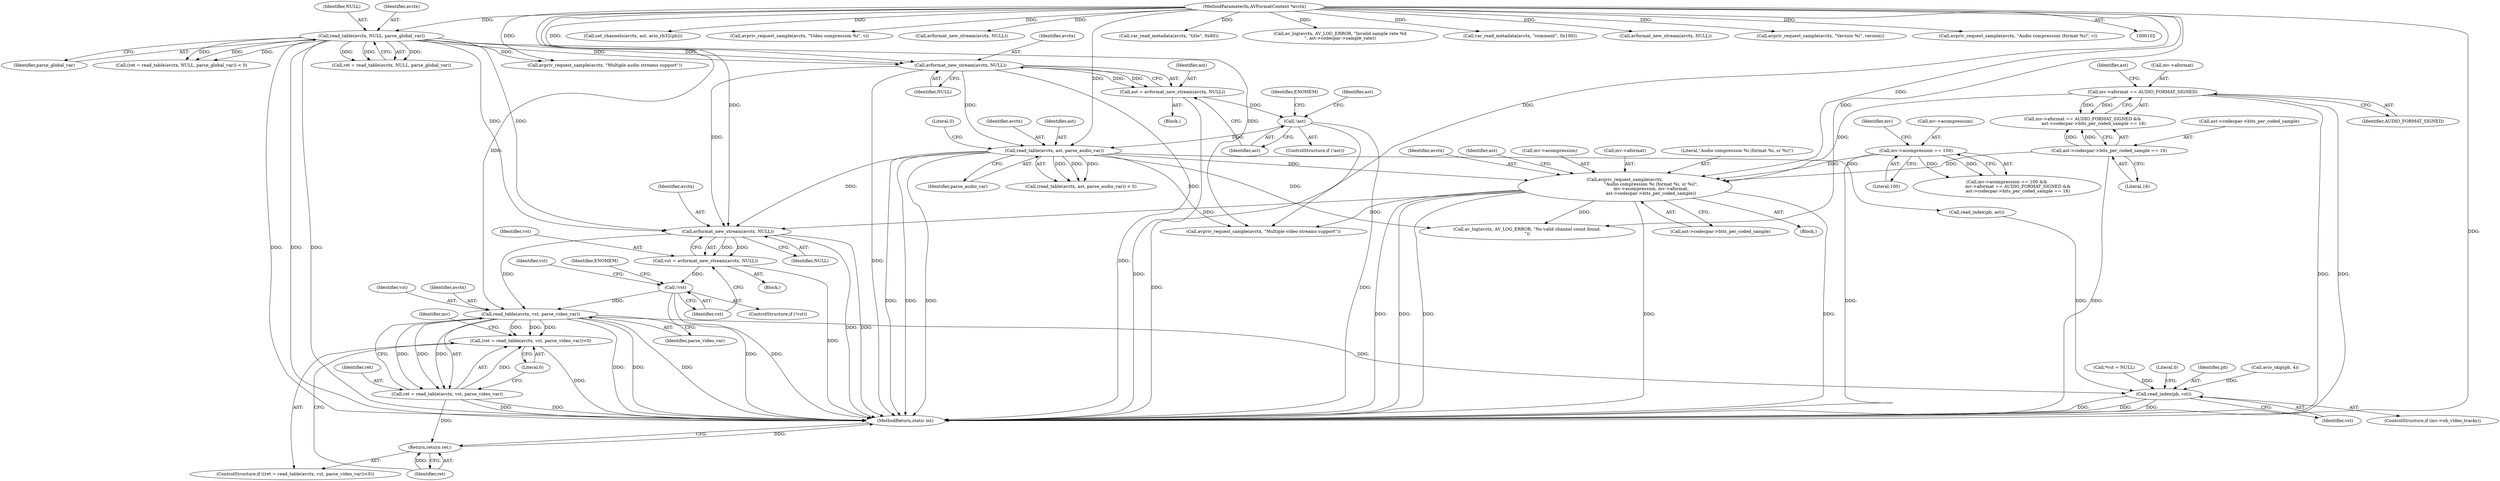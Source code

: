 digraph "0_FFmpeg_4f05e2e2dc1a89f38cd9f0960a6561083d714f1e@pointer" {
"1000574" [label="(Call,avformat_new_stream(avctx, NULL))"];
"1000436" [label="(Call,read_table(avctx, NULL, parse_global_var))"];
"1000103" [label="(MethodParameterIn,AVFormatContext *avctx)"];
"1000481" [label="(Call,read_table(avctx, ast, parse_audio_var))"];
"1000463" [label="(Call,avformat_new_stream(avctx, NULL))"];
"1000467" [label="(Call,!ast)"];
"1000461" [label="(Call,ast = avformat_new_stream(avctx, NULL))"];
"1000518" [label="(Call,avpriv_request_sample(avctx,\n                                      \"Audio compression %i (format %i, sr %i)\",\n                                      mv->acompression, mv->aformat,\n                                      ast->codecpar->bits_per_coded_sample))"];
"1000490" [label="(Call,mv->acompression == 100)"];
"1000496" [label="(Call,mv->aformat == AUDIO_FORMAT_SIGNED)"];
"1000501" [label="(Call,ast->codecpar->bits_per_coded_sample == 16)"];
"1000572" [label="(Call,vst = avformat_new_stream(avctx, NULL))"];
"1000578" [label="(Call,!vst)"];
"1000594" [label="(Call,read_table(avctx, vst, parse_video_var))"];
"1000591" [label="(Call,(ret = read_table(avctx, vst, parse_video_var))<0)"];
"1000592" [label="(Call,ret = read_table(avctx, vst, parse_video_var))"];
"1000599" [label="(Return,return ret;)"];
"1000612" [label="(Call,read_index(pb, vst))"];
"1000436" [label="(Call,read_table(avctx, NULL, parse_global_var))"];
"1000489" [label="(Call,mv->acompression == 100 &&\n                mv->aformat == AUDIO_FORMAT_SIGNED &&\n                ast->codecpar->bits_per_coded_sample == 16)"];
"1000577" [label="(ControlStructure,if (!vst))"];
"1000310" [label="(Call,set_channels(avctx, ast, avio_rb32(pb)))"];
"1000494" [label="(Literal,100)"];
"1000521" [label="(Call,mv->acompression)"];
"1000480" [label="(Call,(read_table(avctx, ast, parse_audio_var)) < 0)"];
"1000490" [label="(Call,mv->acompression == 100)"];
"1000582" [label="(Identifier,ENOMEM)"];
"1000586" [label="(Identifier,vst)"];
"1000475" [label="(Identifier,ast)"];
"1000434" [label="(Call,ret = read_table(avctx, NULL, parse_global_var))"];
"1000573" [label="(Identifier,vst)"];
"1000481" [label="(Call,read_table(avctx, ast, parse_audio_var))"];
"1000438" [label="(Identifier,NULL)"];
"1000460" [label="(Block,)"];
"1000576" [label="(Identifier,NULL)"];
"1000598" [label="(Literal,0)"];
"1000612" [label="(Call,read_index(pb, vst))"];
"1000572" [label="(Call,vst = avformat_new_stream(avctx, NULL))"];
"1000496" [label="(Call,mv->aformat == AUDIO_FORMAT_SIGNED)"];
"1000501" [label="(Call,ast->codecpar->bits_per_coded_sample == 16)"];
"1000613" [label="(Identifier,pb)"];
"1000524" [label="(Call,mv->aformat)"];
"1000468" [label="(Identifier,ast)"];
"1000226" [label="(Call,avpriv_request_sample(avctx, \"Video compression %i\", v))"];
"1000465" [label="(Identifier,NULL)"];
"1000593" [label="(Identifier,ret)"];
"1000520" [label="(Literal,\"Audio compression %i (format %i, sr %i)\")"];
"1000467" [label="(Call,!ast)"];
"1000597" [label="(Identifier,parse_video_var)"];
"1000450" [label="(Call,avpriv_request_sample(avctx, \"Multiple audio streams support\"))"];
"1000578" [label="(Call,!vst)"];
"1000548" [label="(Call,av_log(avctx, AV_LOG_ERROR, \"No valid channel count found.\n\"))"];
"1000147" [label="(Call,avformat_new_stream(avctx, NULL))"];
"1000429" [label="(Call,avio_skip(pb, 4))"];
"1000122" [label="(Call,*vst = NULL)"];
"1000561" [label="(Call,avpriv_request_sample(avctx, \"Multiple video streams support\"))"];
"1000463" [label="(Call,avformat_new_stream(avctx, NULL))"];
"1000624" [label="(Literal,0)"];
"1000483" [label="(Identifier,ast)"];
"1000519" [label="(Identifier,avctx)"];
"1000343" [label="(Call,var_read_metadata(avctx, \"title\", 0x80))"];
"1000595" [label="(Identifier,avctx)"];
"1000484" [label="(Identifier,parse_audio_var)"];
"1000461" [label="(Call,ast = avformat_new_stream(avctx, NULL))"];
"1000103" [label="(MethodParameterIn,AVFormatContext *avctx)"];
"1000591" [label="(Call,(ret = read_table(avctx, vst, parse_video_var))<0)"];
"1000502" [label="(Call,ast->codecpar->bits_per_coded_sample)"];
"1000575" [label="(Identifier,avctx)"];
"1000485" [label="(Literal,0)"];
"1000288" [label="(Call,av_log(avctx, AV_LOG_ERROR, \"Invalid sample rate %d\n\", ast->codecpar->sample_rate))"];
"1000462" [label="(Identifier,ast)"];
"1000437" [label="(Identifier,avctx)"];
"1000625" [label="(MethodReturn,static int)"];
"1000439" [label="(Identifier,parse_global_var)"];
"1000498" [label="(Identifier,mv)"];
"1000579" [label="(Identifier,vst)"];
"1000471" [label="(Identifier,ENOMEM)"];
"1000347" [label="(Call,var_read_metadata(avctx, \"comment\", 0x100))"];
"1000500" [label="(Identifier,AUDIO_FORMAT_SIGNED)"];
"1000571" [label="(Block,)"];
"1000158" [label="(Call,avformat_new_stream(avctx, NULL))"];
"1000527" [label="(Call,ast->codecpar->bits_per_coded_sample)"];
"1000482" [label="(Identifier,avctx)"];
"1000599" [label="(Return,return ret;)"];
"1000466" [label="(ControlStructure,if (!ast))"];
"1000617" [label="(Call,avpriv_request_sample(avctx, \"Version %i\", version))"];
"1000433" [label="(Call,(ret = read_table(avctx, NULL, parse_global_var)) < 0)"];
"1000574" [label="(Call,avformat_new_stream(avctx, NULL))"];
"1000464" [label="(Identifier,avctx)"];
"1000594" [label="(Call,read_table(avctx, vst, parse_video_var))"];
"1000600" [label="(Identifier,ret)"];
"1000603" [label="(Identifier,mv)"];
"1000517" [label="(Block,)"];
"1000535" [label="(Identifier,ast)"];
"1000590" [label="(ControlStructure,if ((ret = read_table(avctx, vst, parse_video_var))<0))"];
"1000336" [label="(Call,avpriv_request_sample(avctx, \"Audio compression (format %i)\", v))"];
"1000495" [label="(Call,mv->aformat == AUDIO_FORMAT_SIGNED &&\n                ast->codecpar->bits_per_coded_sample == 16)"];
"1000518" [label="(Call,avpriv_request_sample(avctx,\n                                      \"Audio compression %i (format %i, sr %i)\",\n                                      mv->acompression, mv->aformat,\n                                      ast->codecpar->bits_per_coded_sample))"];
"1000491" [label="(Call,mv->acompression)"];
"1000608" [label="(ControlStructure,if (mv->nb_video_tracks))"];
"1000596" [label="(Identifier,vst)"];
"1000605" [label="(Call,read_index(pb, ast))"];
"1000497" [label="(Call,mv->aformat)"];
"1000507" [label="(Literal,16)"];
"1000592" [label="(Call,ret = read_table(avctx, vst, parse_video_var))"];
"1000614" [label="(Identifier,vst)"];
"1000504" [label="(Identifier,ast)"];
"1000574" -> "1000572"  [label="AST: "];
"1000574" -> "1000576"  [label="CFG: "];
"1000575" -> "1000574"  [label="AST: "];
"1000576" -> "1000574"  [label="AST: "];
"1000572" -> "1000574"  [label="CFG: "];
"1000574" -> "1000625"  [label="DDG: "];
"1000574" -> "1000625"  [label="DDG: "];
"1000574" -> "1000572"  [label="DDG: "];
"1000574" -> "1000572"  [label="DDG: "];
"1000436" -> "1000574"  [label="DDG: "];
"1000436" -> "1000574"  [label="DDG: "];
"1000481" -> "1000574"  [label="DDG: "];
"1000518" -> "1000574"  [label="DDG: "];
"1000103" -> "1000574"  [label="DDG: "];
"1000463" -> "1000574"  [label="DDG: "];
"1000574" -> "1000594"  [label="DDG: "];
"1000436" -> "1000434"  [label="AST: "];
"1000436" -> "1000439"  [label="CFG: "];
"1000437" -> "1000436"  [label="AST: "];
"1000438" -> "1000436"  [label="AST: "];
"1000439" -> "1000436"  [label="AST: "];
"1000434" -> "1000436"  [label="CFG: "];
"1000436" -> "1000625"  [label="DDG: "];
"1000436" -> "1000625"  [label="DDG: "];
"1000436" -> "1000625"  [label="DDG: "];
"1000436" -> "1000433"  [label="DDG: "];
"1000436" -> "1000433"  [label="DDG: "];
"1000436" -> "1000433"  [label="DDG: "];
"1000436" -> "1000434"  [label="DDG: "];
"1000436" -> "1000434"  [label="DDG: "];
"1000436" -> "1000434"  [label="DDG: "];
"1000103" -> "1000436"  [label="DDG: "];
"1000436" -> "1000450"  [label="DDG: "];
"1000436" -> "1000463"  [label="DDG: "];
"1000436" -> "1000463"  [label="DDG: "];
"1000436" -> "1000561"  [label="DDG: "];
"1000103" -> "1000102"  [label="AST: "];
"1000103" -> "1000625"  [label="DDG: "];
"1000103" -> "1000147"  [label="DDG: "];
"1000103" -> "1000158"  [label="DDG: "];
"1000103" -> "1000226"  [label="DDG: "];
"1000103" -> "1000288"  [label="DDG: "];
"1000103" -> "1000310"  [label="DDG: "];
"1000103" -> "1000336"  [label="DDG: "];
"1000103" -> "1000343"  [label="DDG: "];
"1000103" -> "1000347"  [label="DDG: "];
"1000103" -> "1000450"  [label="DDG: "];
"1000103" -> "1000463"  [label="DDG: "];
"1000103" -> "1000481"  [label="DDG: "];
"1000103" -> "1000518"  [label="DDG: "];
"1000103" -> "1000548"  [label="DDG: "];
"1000103" -> "1000561"  [label="DDG: "];
"1000103" -> "1000594"  [label="DDG: "];
"1000103" -> "1000617"  [label="DDG: "];
"1000481" -> "1000480"  [label="AST: "];
"1000481" -> "1000484"  [label="CFG: "];
"1000482" -> "1000481"  [label="AST: "];
"1000483" -> "1000481"  [label="AST: "];
"1000484" -> "1000481"  [label="AST: "];
"1000485" -> "1000481"  [label="CFG: "];
"1000481" -> "1000625"  [label="DDG: "];
"1000481" -> "1000625"  [label="DDG: "];
"1000481" -> "1000625"  [label="DDG: "];
"1000481" -> "1000480"  [label="DDG: "];
"1000481" -> "1000480"  [label="DDG: "];
"1000481" -> "1000480"  [label="DDG: "];
"1000463" -> "1000481"  [label="DDG: "];
"1000467" -> "1000481"  [label="DDG: "];
"1000481" -> "1000518"  [label="DDG: "];
"1000481" -> "1000548"  [label="DDG: "];
"1000481" -> "1000561"  [label="DDG: "];
"1000481" -> "1000605"  [label="DDG: "];
"1000463" -> "1000461"  [label="AST: "];
"1000463" -> "1000465"  [label="CFG: "];
"1000464" -> "1000463"  [label="AST: "];
"1000465" -> "1000463"  [label="AST: "];
"1000461" -> "1000463"  [label="CFG: "];
"1000463" -> "1000625"  [label="DDG: "];
"1000463" -> "1000625"  [label="DDG: "];
"1000463" -> "1000461"  [label="DDG: "];
"1000463" -> "1000461"  [label="DDG: "];
"1000467" -> "1000466"  [label="AST: "];
"1000467" -> "1000468"  [label="CFG: "];
"1000468" -> "1000467"  [label="AST: "];
"1000471" -> "1000467"  [label="CFG: "];
"1000475" -> "1000467"  [label="CFG: "];
"1000467" -> "1000625"  [label="DDG: "];
"1000467" -> "1000625"  [label="DDG: "];
"1000461" -> "1000467"  [label="DDG: "];
"1000461" -> "1000460"  [label="AST: "];
"1000462" -> "1000461"  [label="AST: "];
"1000468" -> "1000461"  [label="CFG: "];
"1000461" -> "1000625"  [label="DDG: "];
"1000518" -> "1000517"  [label="AST: "];
"1000518" -> "1000527"  [label="CFG: "];
"1000519" -> "1000518"  [label="AST: "];
"1000520" -> "1000518"  [label="AST: "];
"1000521" -> "1000518"  [label="AST: "];
"1000524" -> "1000518"  [label="AST: "];
"1000527" -> "1000518"  [label="AST: "];
"1000535" -> "1000518"  [label="CFG: "];
"1000518" -> "1000625"  [label="DDG: "];
"1000518" -> "1000625"  [label="DDG: "];
"1000518" -> "1000625"  [label="DDG: "];
"1000518" -> "1000625"  [label="DDG: "];
"1000518" -> "1000625"  [label="DDG: "];
"1000490" -> "1000518"  [label="DDG: "];
"1000496" -> "1000518"  [label="DDG: "];
"1000501" -> "1000518"  [label="DDG: "];
"1000518" -> "1000548"  [label="DDG: "];
"1000518" -> "1000561"  [label="DDG: "];
"1000490" -> "1000489"  [label="AST: "];
"1000490" -> "1000494"  [label="CFG: "];
"1000491" -> "1000490"  [label="AST: "];
"1000494" -> "1000490"  [label="AST: "];
"1000498" -> "1000490"  [label="CFG: "];
"1000489" -> "1000490"  [label="CFG: "];
"1000490" -> "1000625"  [label="DDG: "];
"1000490" -> "1000489"  [label="DDG: "];
"1000490" -> "1000489"  [label="DDG: "];
"1000496" -> "1000495"  [label="AST: "];
"1000496" -> "1000500"  [label="CFG: "];
"1000497" -> "1000496"  [label="AST: "];
"1000500" -> "1000496"  [label="AST: "];
"1000504" -> "1000496"  [label="CFG: "];
"1000495" -> "1000496"  [label="CFG: "];
"1000496" -> "1000625"  [label="DDG: "];
"1000496" -> "1000625"  [label="DDG: "];
"1000496" -> "1000495"  [label="DDG: "];
"1000496" -> "1000495"  [label="DDG: "];
"1000501" -> "1000495"  [label="AST: "];
"1000501" -> "1000507"  [label="CFG: "];
"1000502" -> "1000501"  [label="AST: "];
"1000507" -> "1000501"  [label="AST: "];
"1000495" -> "1000501"  [label="CFG: "];
"1000501" -> "1000625"  [label="DDG: "];
"1000501" -> "1000495"  [label="DDG: "];
"1000501" -> "1000495"  [label="DDG: "];
"1000572" -> "1000571"  [label="AST: "];
"1000573" -> "1000572"  [label="AST: "];
"1000579" -> "1000572"  [label="CFG: "];
"1000572" -> "1000625"  [label="DDG: "];
"1000572" -> "1000578"  [label="DDG: "];
"1000578" -> "1000577"  [label="AST: "];
"1000578" -> "1000579"  [label="CFG: "];
"1000579" -> "1000578"  [label="AST: "];
"1000582" -> "1000578"  [label="CFG: "];
"1000586" -> "1000578"  [label="CFG: "];
"1000578" -> "1000625"  [label="DDG: "];
"1000578" -> "1000625"  [label="DDG: "];
"1000578" -> "1000594"  [label="DDG: "];
"1000594" -> "1000592"  [label="AST: "];
"1000594" -> "1000597"  [label="CFG: "];
"1000595" -> "1000594"  [label="AST: "];
"1000596" -> "1000594"  [label="AST: "];
"1000597" -> "1000594"  [label="AST: "];
"1000592" -> "1000594"  [label="CFG: "];
"1000594" -> "1000625"  [label="DDG: "];
"1000594" -> "1000625"  [label="DDG: "];
"1000594" -> "1000625"  [label="DDG: "];
"1000594" -> "1000591"  [label="DDG: "];
"1000594" -> "1000591"  [label="DDG: "];
"1000594" -> "1000591"  [label="DDG: "];
"1000594" -> "1000592"  [label="DDG: "];
"1000594" -> "1000592"  [label="DDG: "];
"1000594" -> "1000592"  [label="DDG: "];
"1000594" -> "1000612"  [label="DDG: "];
"1000591" -> "1000590"  [label="AST: "];
"1000591" -> "1000598"  [label="CFG: "];
"1000592" -> "1000591"  [label="AST: "];
"1000598" -> "1000591"  [label="AST: "];
"1000600" -> "1000591"  [label="CFG: "];
"1000603" -> "1000591"  [label="CFG: "];
"1000591" -> "1000625"  [label="DDG: "];
"1000592" -> "1000591"  [label="DDG: "];
"1000593" -> "1000592"  [label="AST: "];
"1000598" -> "1000592"  [label="CFG: "];
"1000592" -> "1000625"  [label="DDG: "];
"1000592" -> "1000625"  [label="DDG: "];
"1000592" -> "1000599"  [label="DDG: "];
"1000599" -> "1000590"  [label="AST: "];
"1000599" -> "1000600"  [label="CFG: "];
"1000600" -> "1000599"  [label="AST: "];
"1000625" -> "1000599"  [label="CFG: "];
"1000599" -> "1000625"  [label="DDG: "];
"1000600" -> "1000599"  [label="DDG: "];
"1000612" -> "1000608"  [label="AST: "];
"1000612" -> "1000614"  [label="CFG: "];
"1000613" -> "1000612"  [label="AST: "];
"1000614" -> "1000612"  [label="AST: "];
"1000624" -> "1000612"  [label="CFG: "];
"1000612" -> "1000625"  [label="DDG: "];
"1000612" -> "1000625"  [label="DDG: "];
"1000612" -> "1000625"  [label="DDG: "];
"1000605" -> "1000612"  [label="DDG: "];
"1000429" -> "1000612"  [label="DDG: "];
"1000122" -> "1000612"  [label="DDG: "];
}
